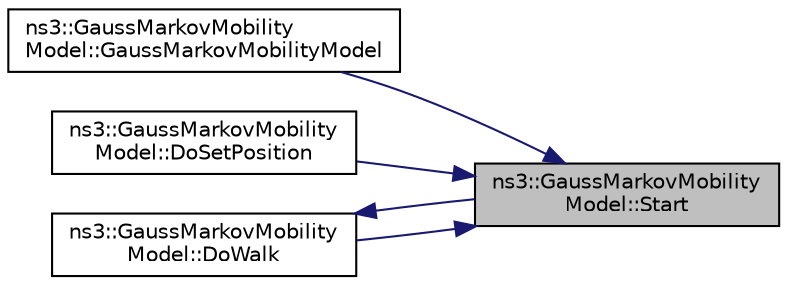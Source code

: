 digraph "ns3::GaussMarkovMobilityModel::Start"
{
 // LATEX_PDF_SIZE
  edge [fontname="Helvetica",fontsize="10",labelfontname="Helvetica",labelfontsize="10"];
  node [fontname="Helvetica",fontsize="10",shape=record];
  rankdir="RL";
  Node1 [label="ns3::GaussMarkovMobility\lModel::Start",height=0.2,width=0.4,color="black", fillcolor="grey75", style="filled", fontcolor="black",tooltip="Initialize the model and calculate new velocity, direction, and pitch."];
  Node1 -> Node2 [dir="back",color="midnightblue",fontsize="10",style="solid",fontname="Helvetica"];
  Node2 [label="ns3::GaussMarkovMobility\lModel::GaussMarkovMobilityModel",height=0.2,width=0.4,color="black", fillcolor="white", style="filled",URL="$classns3_1_1_gauss_markov_mobility_model.html#aa151f31da16245cc8bd7fd05e64a3cee",tooltip=" "];
  Node1 -> Node3 [dir="back",color="midnightblue",fontsize="10",style="solid",fontname="Helvetica"];
  Node3 [label="ns3::GaussMarkovMobility\lModel::DoSetPosition",height=0.2,width=0.4,color="black", fillcolor="white", style="filled",URL="$classns3_1_1_gauss_markov_mobility_model.html#abe13b92e3c92adfff7aee6cbb6b52f26",tooltip=" "];
  Node1 -> Node4 [dir="back",color="midnightblue",fontsize="10",style="solid",fontname="Helvetica"];
  Node4 [label="ns3::GaussMarkovMobility\lModel::DoWalk",height=0.2,width=0.4,color="black", fillcolor="white", style="filled",URL="$classns3_1_1_gauss_markov_mobility_model.html#a1ede407a75cc9524898cde98368bd395",tooltip="Perform a walk operation."];
  Node4 -> Node1 [dir="back",color="midnightblue",fontsize="10",style="solid",fontname="Helvetica"];
}
